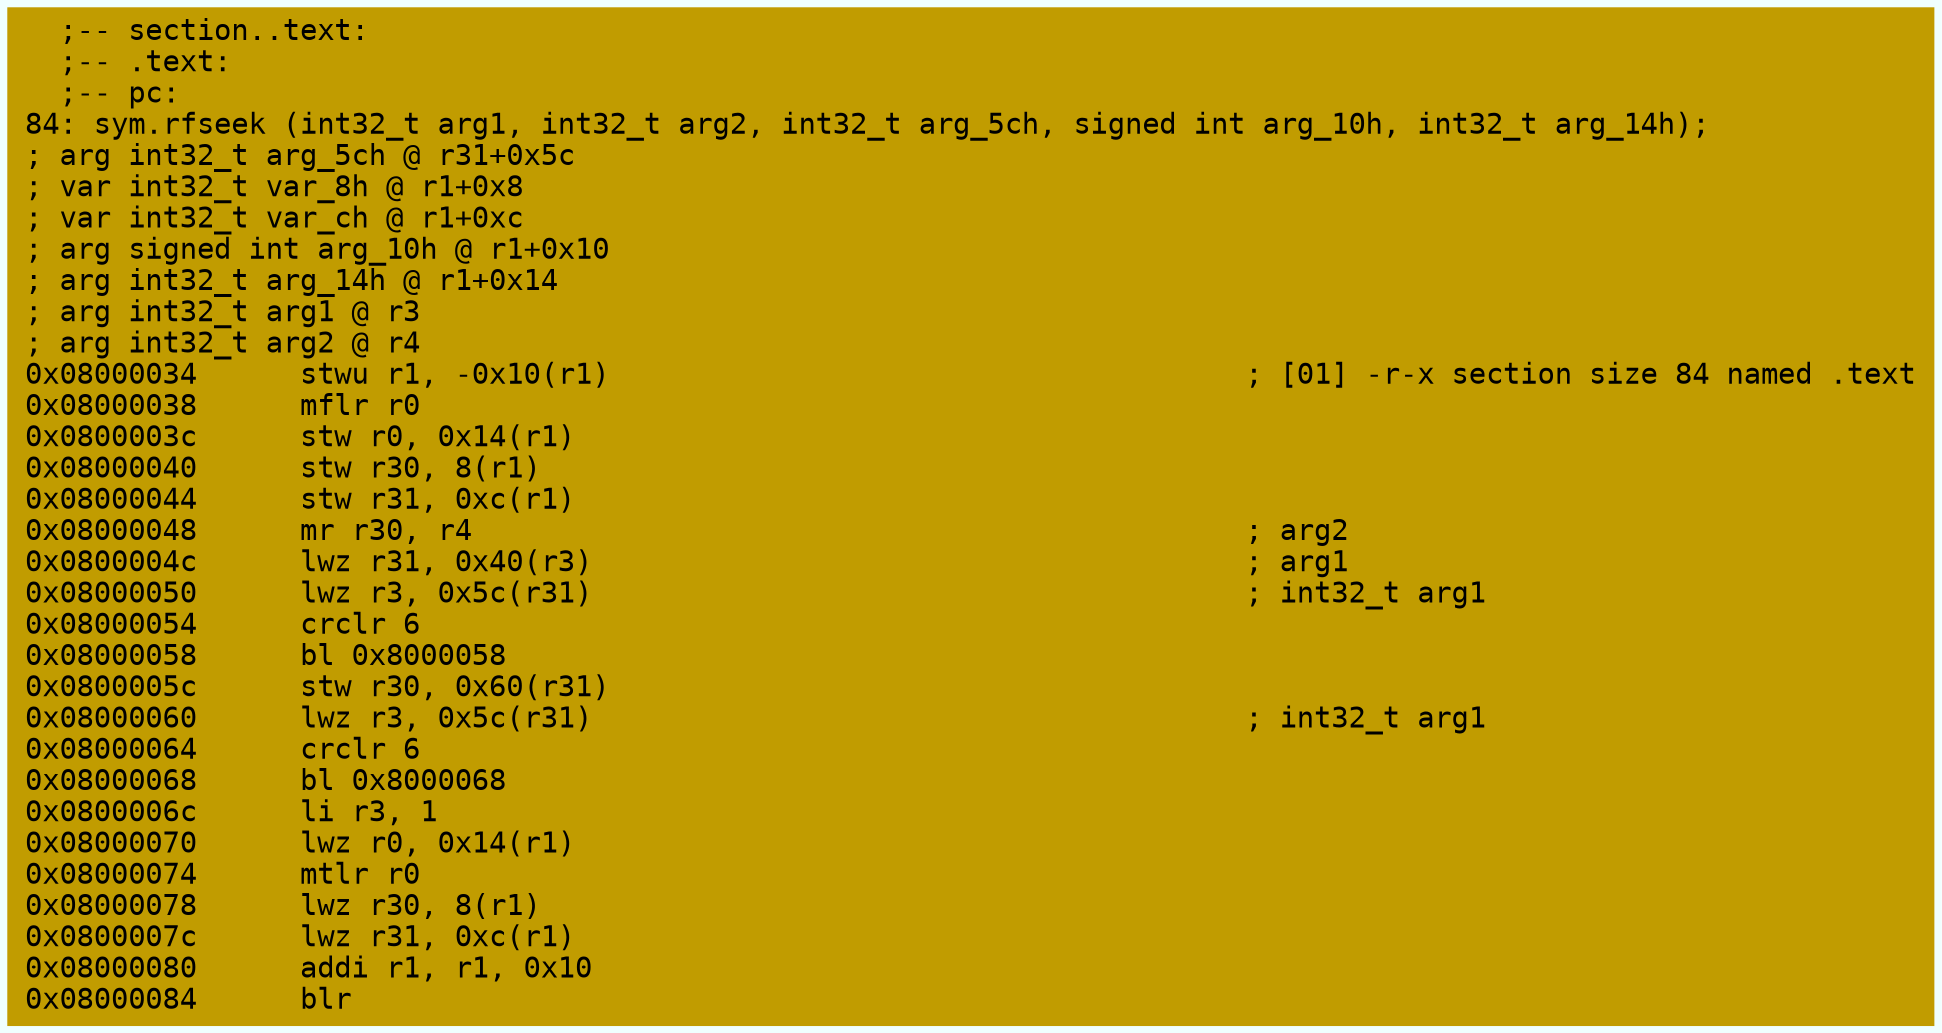digraph code {
	graph [bgcolor=azure fontsize=8 fontname="Courier" splines="ortho"];
	node [fillcolor=gray style=filled shape=box];
	edge [arrowhead="normal"];
	"0x08000034" [URL="sym.rfseek/0x08000034", fillcolor="#c19c00",color="#c19c00", fontname="Courier",label="  ;-- section..text:\l  ;-- .text:\l  ;-- pc:\l84: sym.rfseek (int32_t arg1, int32_t arg2, int32_t arg_5ch, signed int arg_10h, int32_t arg_14h);\l; arg int32_t arg_5ch @ r31+0x5c\l; var int32_t var_8h @ r1+0x8\l; var int32_t var_ch @ r1+0xc\l; arg signed int arg_10h @ r1+0x10\l; arg int32_t arg_14h @ r1+0x14\l; arg int32_t arg1 @ r3\l; arg int32_t arg2 @ r4\l0x08000034      stwu r1, -0x10(r1)                                     ; [01] -r-x section size 84 named .text\l0x08000038      mflr r0\l0x0800003c      stw r0, 0x14(r1)\l0x08000040      stw r30, 8(r1)\l0x08000044      stw r31, 0xc(r1)\l0x08000048      mr r30, r4                                             ; arg2\l0x0800004c      lwz r31, 0x40(r3)                                      ; arg1\l0x08000050      lwz r3, 0x5c(r31)                                      ; int32_t arg1\l0x08000054      crclr 6\l0x08000058      bl 0x8000058\l0x0800005c      stw r30, 0x60(r31)\l0x08000060      lwz r3, 0x5c(r31)                                      ; int32_t arg1\l0x08000064      crclr 6\l0x08000068      bl 0x8000068\l0x0800006c      li r3, 1\l0x08000070      lwz r0, 0x14(r1)\l0x08000074      mtlr r0\l0x08000078      lwz r30, 8(r1)\l0x0800007c      lwz r31, 0xc(r1)\l0x08000080      addi r1, r1, 0x10\l0x08000084      blr\l"]
}

